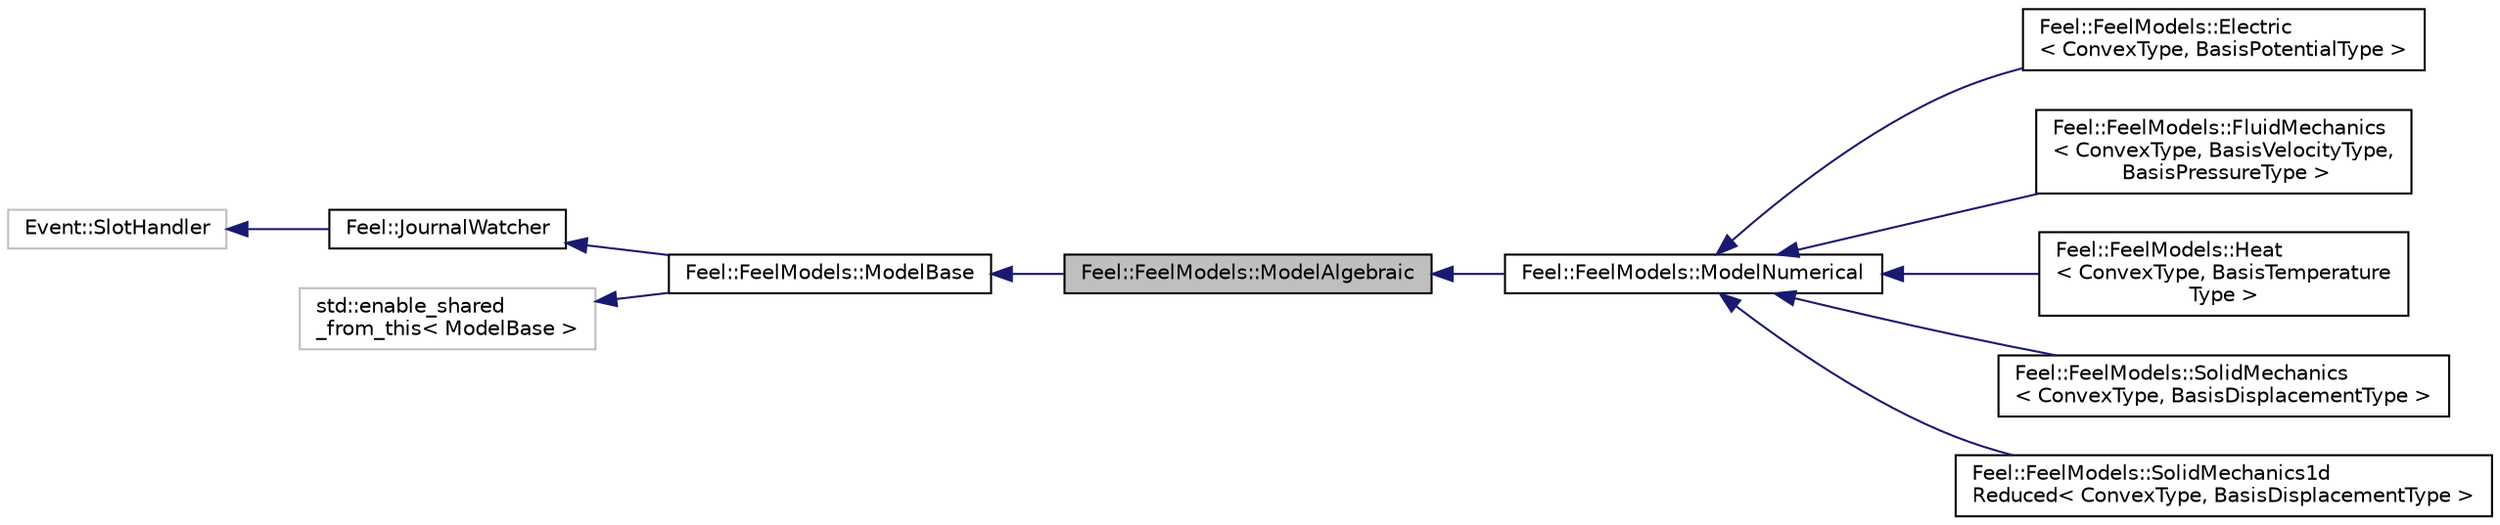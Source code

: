 digraph "Feel::FeelModels::ModelAlgebraic"
{
 // LATEX_PDF_SIZE
  edge [fontname="Helvetica",fontsize="10",labelfontname="Helvetica",labelfontsize="10"];
  node [fontname="Helvetica",fontsize="10",shape=record];
  rankdir="LR";
  Node1 [label="Feel::FeelModels::ModelAlgebraic",height=0.2,width=0.4,color="black", fillcolor="grey75", style="filled", fontcolor="black",tooltip=" "];
  Node2 -> Node1 [dir="back",color="midnightblue",fontsize="10",style="solid",fontname="Helvetica"];
  Node2 [label="Feel::FeelModels::ModelBase",height=0.2,width=0.4,color="black", fillcolor="white", style="filled",URL="$classFeel_1_1FeelModels_1_1ModelBase.html",tooltip=" "];
  Node3 -> Node2 [dir="back",color="midnightblue",fontsize="10",style="solid",fontname="Helvetica"];
  Node3 [label="Feel::JournalWatcher",height=0.2,width=0.4,color="black", fillcolor="white", style="filled",URL="$classFeel_1_1JournalWatcher.html",tooltip=" "];
  Node4 -> Node3 [dir="back",color="midnightblue",fontsize="10",style="solid",fontname="Helvetica"];
  Node4 [label="Event::SlotHandler",height=0.2,width=0.4,color="grey75", fillcolor="white", style="filled",tooltip=" "];
  Node5 -> Node2 [dir="back",color="midnightblue",fontsize="10",style="solid",fontname="Helvetica"];
  Node5 [label="std::enable_shared\l_from_this\< ModelBase \>",height=0.2,width=0.4,color="grey75", fillcolor="white", style="filled",tooltip=" "];
  Node1 -> Node6 [dir="back",color="midnightblue",fontsize="10",style="solid",fontname="Helvetica"];
  Node6 [label="Feel::FeelModels::ModelNumerical",height=0.2,width=0.4,color="black", fillcolor="white", style="filled",URL="$classFeel_1_1FeelModels_1_1ModelNumerical.html",tooltip="Handles some numerical model aspects: timestepping, mesh and properties."];
  Node6 -> Node7 [dir="back",color="midnightblue",fontsize="10",style="solid",fontname="Helvetica"];
  Node7 [label="Feel::FeelModels::Electric\l\< ConvexType, BasisPotentialType \>",height=0.2,width=0.4,color="black", fillcolor="white", style="filled",URL="$classFeel_1_1FeelModels_1_1Electric.html",tooltip="Toolbox Electric."];
  Node6 -> Node8 [dir="back",color="midnightblue",fontsize="10",style="solid",fontname="Helvetica"];
  Node8 [label="Feel::FeelModels::FluidMechanics\l\< ConvexType, BasisVelocityType,\l BasisPressureType \>",height=0.2,width=0.4,color="black", fillcolor="white", style="filled",URL="$classFeel_1_1FeelModels_1_1FluidMechanics.html",tooltip="Fluid Mechanics Toolbox."];
  Node6 -> Node9 [dir="back",color="midnightblue",fontsize="10",style="solid",fontname="Helvetica"];
  Node9 [label="Feel::FeelModels::Heat\l\< ConvexType, BasisTemperature\lType \>",height=0.2,width=0.4,color="black", fillcolor="white", style="filled",URL="$classFeel_1_1FeelModels_1_1Heat.html",tooltip=" "];
  Node6 -> Node10 [dir="back",color="midnightblue",fontsize="10",style="solid",fontname="Helvetica"];
  Node10 [label="Feel::FeelModels::SolidMechanics\l\< ConvexType, BasisDisplacementType \>",height=0.2,width=0.4,color="black", fillcolor="white", style="filled",URL="$classFeel_1_1FeelModels_1_1SolidMechanics.html",tooltip="Solid Mechanics Toolbox."];
  Node6 -> Node11 [dir="back",color="midnightblue",fontsize="10",style="solid",fontname="Helvetica"];
  Node11 [label="Feel::FeelModels::SolidMechanics1d\lReduced\< ConvexType, BasisDisplacementType \>",height=0.2,width=0.4,color="black", fillcolor="white", style="filled",URL="$classFeel_1_1FeelModels_1_1SolidMechanics1dReduced.html",tooltip=" "];
}
